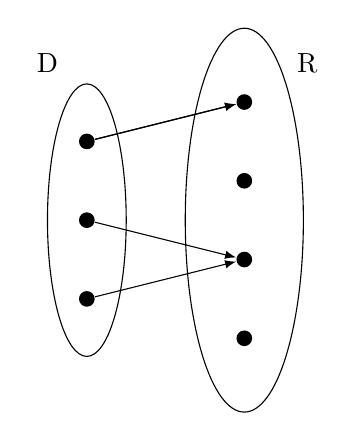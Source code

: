 \begin{tikzpicture}
  %put some nodes on the left
  \foreach \x in {1,2,3}{
  \node[fill,circle,inner sep=2pt] (d\x) at (0,\x) {};
  }
  \node (D) at (-0.5,4) {D};
  \node[fit=(d1) (d2) (d3),ellipse,draw,minimum width=1cm] {};
  %put some nodes on the center
  \foreach \x[count=\xi] in {0.5,1.5,...,4}{
  \node[fill,circle,inner sep=2pt] (r\xi) at (2,\x) {};
  }
  \node (S) at (2.8,4) {R};
  \node[fit=(r1) (r2) (r3) (r4),ellipse,draw,minimum width=1.5cm] {};
  \draw[-latex] (d1) -- (r2);
  \draw[-latex] (d2) -- (r2);
  \draw[-latex] (d3) -- (r4);
  \draw[-latex] (d3) -- (r4);
\end{tikzpicture}